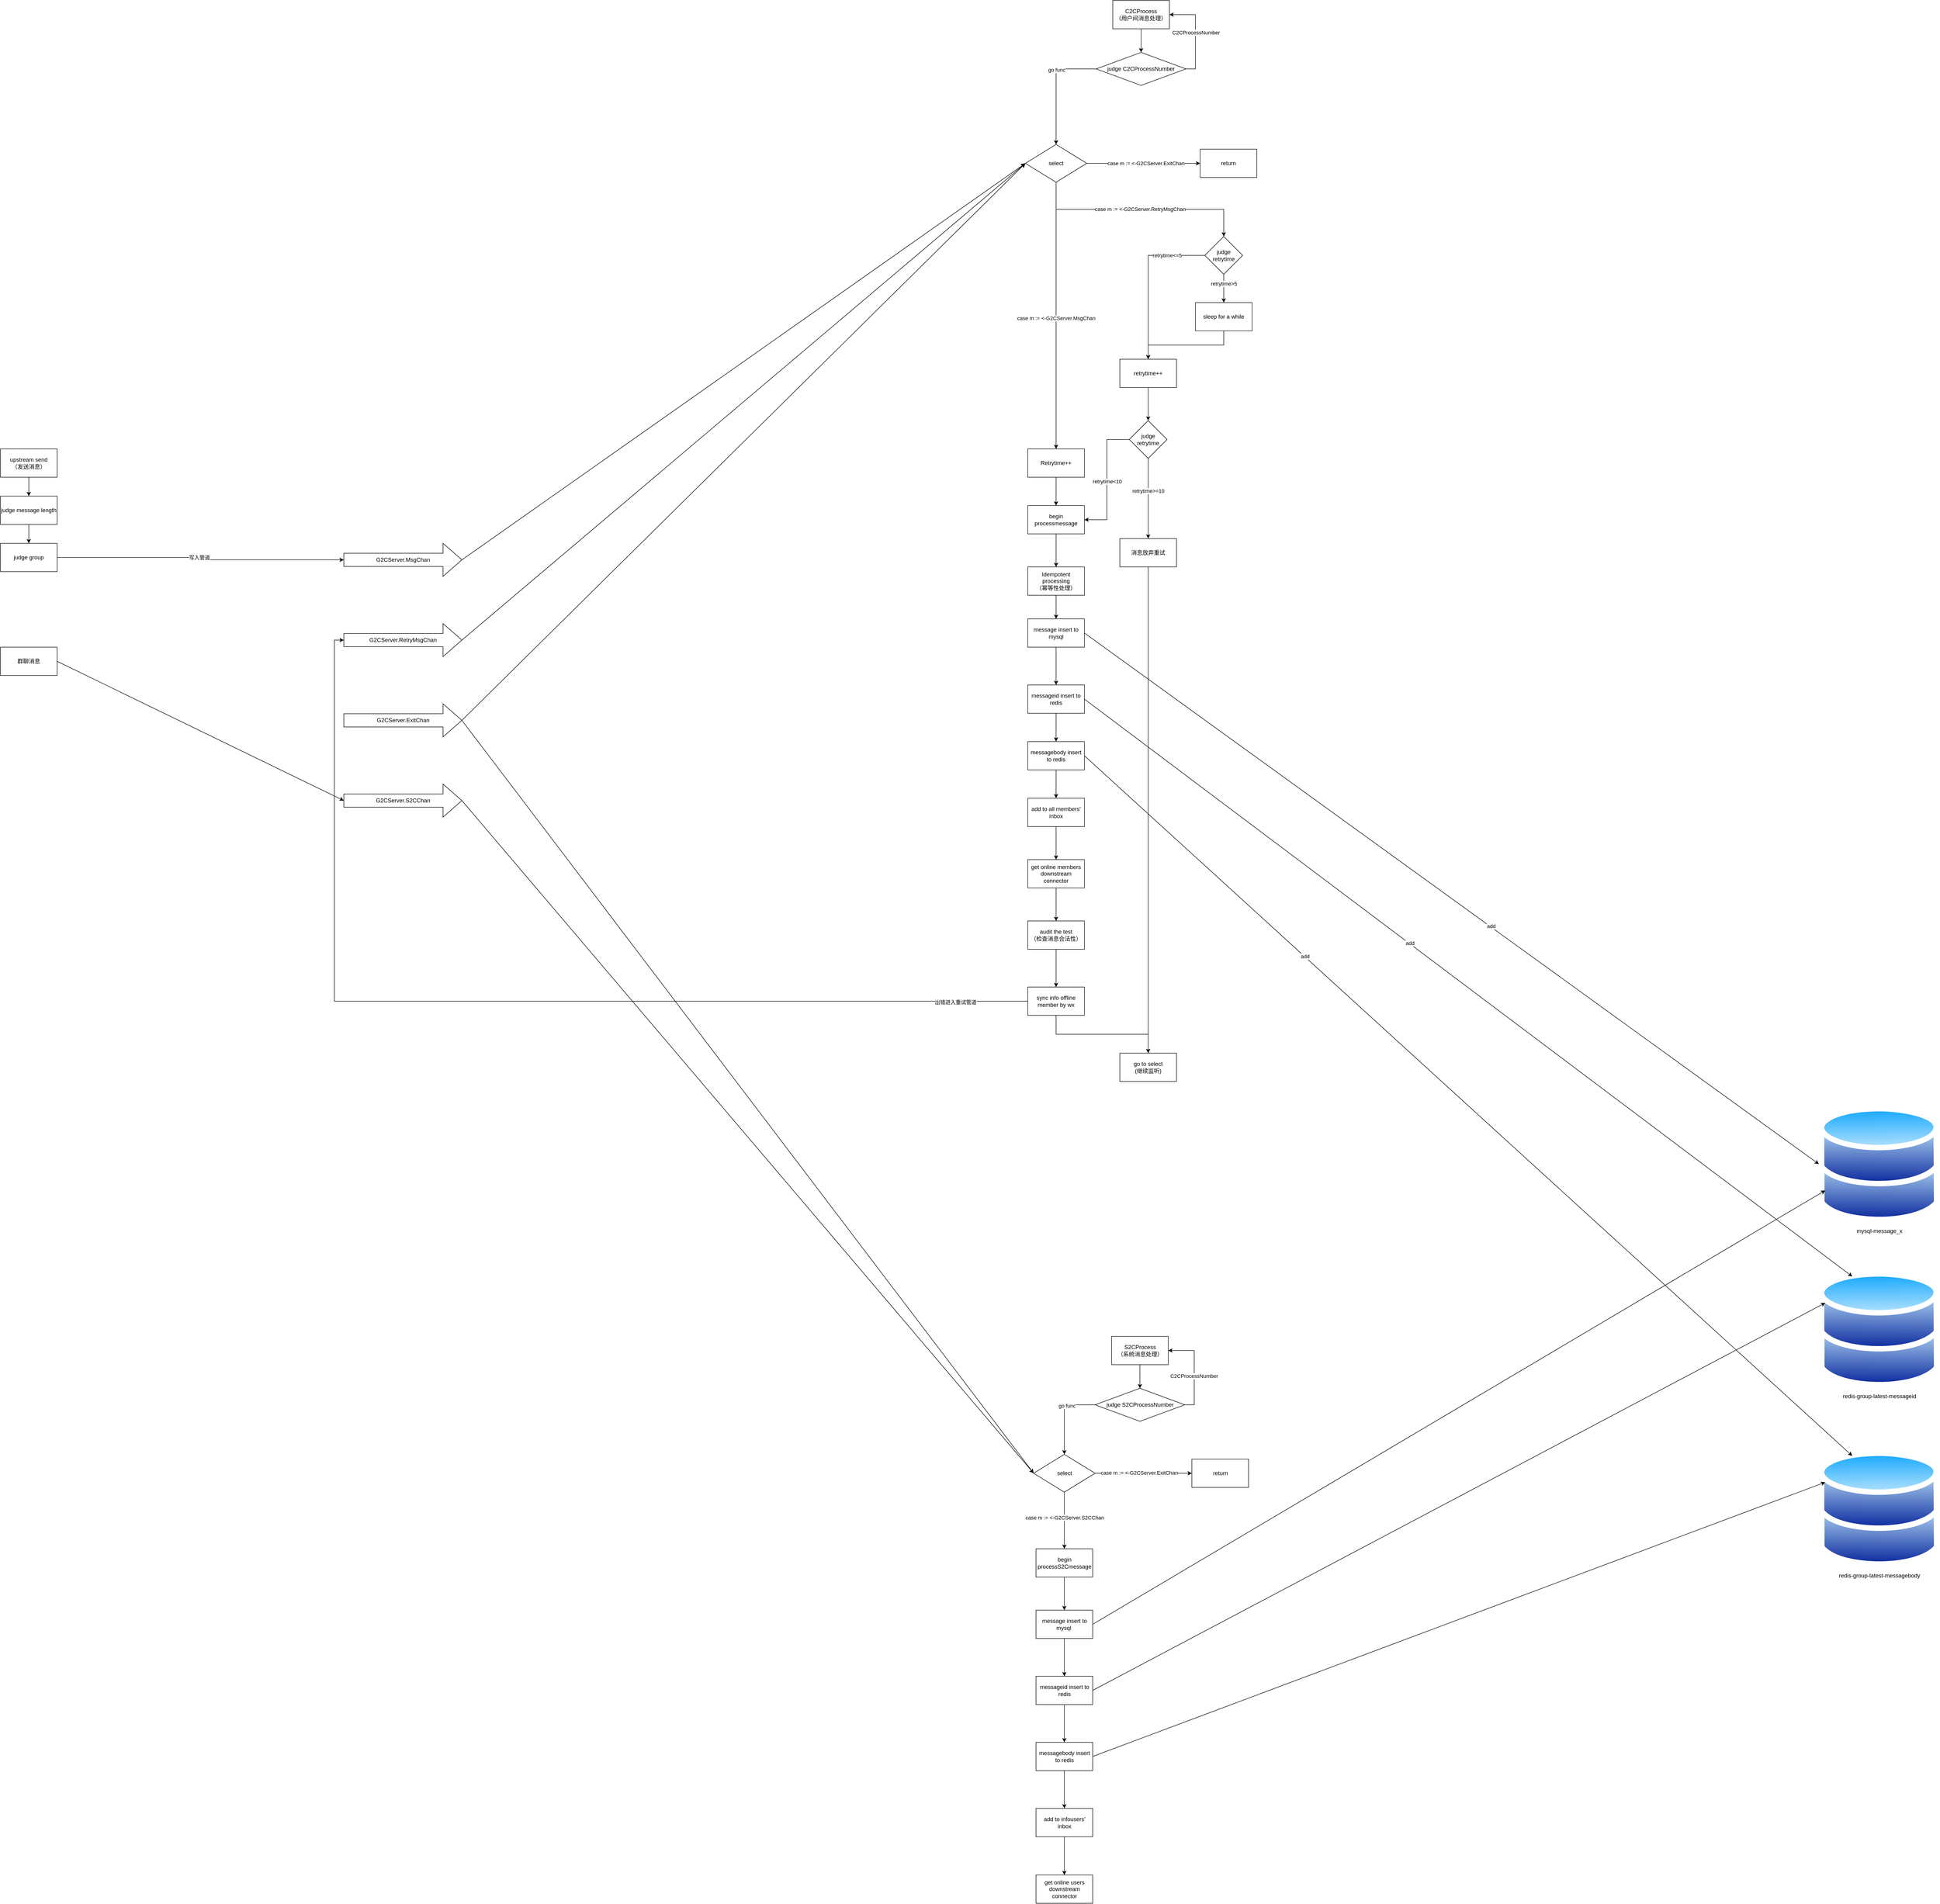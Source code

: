 <mxfile version="22.1.0" type="github">
  <diagram name="第 1 页" id="NwaaKly-gUy1kSCu0fLw">
    <mxGraphModel dx="5154" dy="3086" grid="1" gridSize="10" guides="1" tooltips="1" connect="1" arrows="1" fold="1" page="1" pageScale="1" pageWidth="827" pageHeight="1169" math="0" shadow="0">
      <root>
        <mxCell id="0" />
        <mxCell id="1" parent="0" />
        <mxCell id="Q8sorjnZ1c8knYW-6Pqp-2" value="" style="edgeStyle=orthogonalEdgeStyle;rounded=0;orthogonalLoop=1;jettySize=auto;html=1;" parent="1" source="uCQr6F4QkE1QHf579zd8-1" target="Q8sorjnZ1c8knYW-6Pqp-1" edge="1">
          <mxGeometry relative="1" as="geometry" />
        </mxCell>
        <mxCell id="uCQr6F4QkE1QHf579zd8-1" value="upstream send&lt;br&gt;（发送消息）" style="rounded=0;whiteSpace=wrap;html=1;" parent="1" vertex="1">
          <mxGeometry x="-1390" y="80" width="120" height="60" as="geometry" />
        </mxCell>
        <mxCell id="Q8sorjnZ1c8knYW-6Pqp-4" value="" style="edgeStyle=orthogonalEdgeStyle;rounded=0;orthogonalLoop=1;jettySize=auto;html=1;" parent="1" source="Q8sorjnZ1c8knYW-6Pqp-1" target="Q8sorjnZ1c8knYW-6Pqp-3" edge="1">
          <mxGeometry relative="1" as="geometry" />
        </mxCell>
        <mxCell id="Q8sorjnZ1c8knYW-6Pqp-1" value="judge message length" style="whiteSpace=wrap;html=1;rounded=0;" parent="1" vertex="1">
          <mxGeometry x="-1390" y="180" width="120" height="60" as="geometry" />
        </mxCell>
        <mxCell id="Q8sorjnZ1c8knYW-6Pqp-3" value="judge group" style="whiteSpace=wrap;html=1;rounded=0;" parent="1" vertex="1">
          <mxGeometry x="-1390" y="280" width="120" height="60" as="geometry" />
        </mxCell>
        <mxCell id="Q8sorjnZ1c8knYW-6Pqp-9" value="G2CServer.MsgChan" style="html=1;shadow=0;dashed=0;align=center;verticalAlign=middle;shape=mxgraph.arrows2.arrow;dy=0.6;dx=40;notch=0;" parent="1" vertex="1">
          <mxGeometry x="-663" y="280" width="250" height="70" as="geometry" />
        </mxCell>
        <mxCell id="Q8sorjnZ1c8knYW-6Pqp-10" style="edgeStyle=orthogonalEdgeStyle;rounded=0;orthogonalLoop=1;jettySize=auto;html=1;entryX=0;entryY=0.5;entryDx=0;entryDy=0;entryPerimeter=0;" parent="1" source="Q8sorjnZ1c8knYW-6Pqp-3" target="Q8sorjnZ1c8knYW-6Pqp-9" edge="1">
          <mxGeometry relative="1" as="geometry" />
        </mxCell>
        <mxCell id="Q8sorjnZ1c8knYW-6Pqp-11" value="写入管道" style="edgeLabel;html=1;align=center;verticalAlign=middle;resizable=0;points=[];" parent="Q8sorjnZ1c8knYW-6Pqp-10" vertex="1" connectable="0">
          <mxGeometry x="-0.018" relative="1" as="geometry">
            <mxPoint as="offset" />
          </mxGeometry>
        </mxCell>
        <mxCell id="Q8sorjnZ1c8knYW-6Pqp-12" value="G2CServer.ExitChan" style="html=1;shadow=0;dashed=0;align=center;verticalAlign=middle;shape=mxgraph.arrows2.arrow;dy=0.6;dx=40;notch=0;" parent="1" vertex="1">
          <mxGeometry x="-663" y="620" width="250" height="70" as="geometry" />
        </mxCell>
        <mxCell id="Q8sorjnZ1c8knYW-6Pqp-13" value="G2CServer.RetryMsgChan" style="html=1;shadow=0;dashed=0;align=center;verticalAlign=middle;shape=mxgraph.arrows2.arrow;dy=0.6;dx=40;notch=0;" parent="1" vertex="1">
          <mxGeometry x="-663" y="450" width="250" height="70" as="geometry" />
        </mxCell>
        <mxCell id="Q8sorjnZ1c8knYW-6Pqp-16" value="" style="edgeStyle=orthogonalEdgeStyle;rounded=0;orthogonalLoop=1;jettySize=auto;html=1;entryX=0.5;entryY=0;entryDx=0;entryDy=0;" parent="1" source="Q8sorjnZ1c8knYW-6Pqp-14" target="Q8sorjnZ1c8knYW-6Pqp-38" edge="1">
          <mxGeometry relative="1" as="geometry">
            <mxPoint x="1005" y="-695" as="targetPoint" />
          </mxGeometry>
        </mxCell>
        <mxCell id="Q8sorjnZ1c8knYW-6Pqp-14" value="C2CProcess&lt;br&gt;（用户间消息处理）" style="rounded=0;whiteSpace=wrap;html=1;" parent="1" vertex="1">
          <mxGeometry x="965" y="-870" width="120" height="60" as="geometry" />
        </mxCell>
        <mxCell id="Q8sorjnZ1c8knYW-6Pqp-21" style="edgeStyle=orthogonalEdgeStyle;rounded=0;orthogonalLoop=1;jettySize=auto;html=1;entryX=1;entryY=0.5;entryDx=0;entryDy=0;exitX=1;exitY=0.5;exitDx=0;exitDy=0;" parent="1" source="Q8sorjnZ1c8knYW-6Pqp-38" target="Q8sorjnZ1c8knYW-6Pqp-14" edge="1">
          <mxGeometry relative="1" as="geometry">
            <mxPoint x="1135" y="-665" as="sourcePoint" />
          </mxGeometry>
        </mxCell>
        <mxCell id="Q8sorjnZ1c8knYW-6Pqp-22" value="C2CProcessNumber" style="edgeLabel;html=1;align=center;verticalAlign=middle;resizable=0;points=[];" parent="Q8sorjnZ1c8knYW-6Pqp-21" vertex="1" connectable="0">
          <mxGeometry x="0.022" y="-1" relative="1" as="geometry">
            <mxPoint as="offset" />
          </mxGeometry>
        </mxCell>
        <mxCell id="Q8sorjnZ1c8knYW-6Pqp-28" value="" style="edgeStyle=orthogonalEdgeStyle;rounded=0;orthogonalLoop=1;jettySize=auto;html=1;exitX=0;exitY=0.5;exitDx=0;exitDy=0;" parent="1" source="Q8sorjnZ1c8knYW-6Pqp-38" target="Q8sorjnZ1c8knYW-6Pqp-27" edge="1">
          <mxGeometry relative="1" as="geometry">
            <mxPoint x="910" y="-665" as="sourcePoint" />
          </mxGeometry>
        </mxCell>
        <mxCell id="Q8sorjnZ1c8knYW-6Pqp-39" value="go func" style="edgeLabel;html=1;align=center;verticalAlign=middle;resizable=0;points=[];" parent="Q8sorjnZ1c8knYW-6Pqp-28" vertex="1" connectable="0">
          <mxGeometry x="-0.311" y="2" relative="1" as="geometry">
            <mxPoint as="offset" />
          </mxGeometry>
        </mxCell>
        <mxCell id="Q8sorjnZ1c8knYW-6Pqp-37" value="" style="edgeStyle=orthogonalEdgeStyle;rounded=0;orthogonalLoop=1;jettySize=auto;html=1;entryX=0.5;entryY=0;entryDx=0;entryDy=0;" parent="1" source="Q8sorjnZ1c8knYW-6Pqp-27" target="7e2wv72_QCcMcx34yIYg-12" edge="1">
          <mxGeometry relative="1" as="geometry" />
        </mxCell>
        <mxCell id="Q8sorjnZ1c8knYW-6Pqp-41" value="case m := &amp;lt;-G2CServer.MsgChan" style="edgeLabel;html=1;align=center;verticalAlign=middle;resizable=0;points=[];" parent="Q8sorjnZ1c8knYW-6Pqp-37" vertex="1" connectable="0">
          <mxGeometry x="-0.066" relative="1" as="geometry">
            <mxPoint y="24" as="offset" />
          </mxGeometry>
        </mxCell>
        <mxCell id="7e2wv72_QCcMcx34yIYg-9" style="edgeStyle=orthogonalEdgeStyle;rounded=0;orthogonalLoop=1;jettySize=auto;html=1;exitX=0.5;exitY=1;exitDx=0;exitDy=0;" edge="1" parent="1" source="Q8sorjnZ1c8knYW-6Pqp-27" target="7e2wv72_QCcMcx34yIYg-15">
          <mxGeometry relative="1" as="geometry" />
        </mxCell>
        <mxCell id="7e2wv72_QCcMcx34yIYg-11" value="case m := &amp;lt;-G2CServer.RetryMsgChan" style="edgeLabel;html=1;align=center;verticalAlign=middle;resizable=0;points=[];" vertex="1" connectable="0" parent="7e2wv72_QCcMcx34yIYg-9">
          <mxGeometry x="0.001" y="1" relative="1" as="geometry">
            <mxPoint as="offset" />
          </mxGeometry>
        </mxCell>
        <mxCell id="7e2wv72_QCcMcx34yIYg-37" style="edgeStyle=orthogonalEdgeStyle;rounded=0;orthogonalLoop=1;jettySize=auto;html=1;exitX=1;exitY=0.5;exitDx=0;exitDy=0;entryX=0;entryY=0.5;entryDx=0;entryDy=0;" edge="1" parent="1" source="Q8sorjnZ1c8knYW-6Pqp-27" target="7e2wv72_QCcMcx34yIYg-40">
          <mxGeometry relative="1" as="geometry">
            <mxPoint x="1450" y="-430" as="targetPoint" />
          </mxGeometry>
        </mxCell>
        <mxCell id="7e2wv72_QCcMcx34yIYg-39" value="case m := &amp;lt;-G2CServer.ExitChan" style="edgeLabel;html=1;align=center;verticalAlign=middle;resizable=0;points=[];" vertex="1" connectable="0" parent="7e2wv72_QCcMcx34yIYg-37">
          <mxGeometry x="0.051" relative="1" as="geometry">
            <mxPoint x="-1" as="offset" />
          </mxGeometry>
        </mxCell>
        <mxCell id="Q8sorjnZ1c8knYW-6Pqp-27" value="select" style="rhombus;whiteSpace=wrap;html=1;rounded=0;" parent="1" vertex="1">
          <mxGeometry x="780" y="-565" width="130" height="80" as="geometry" />
        </mxCell>
        <mxCell id="Q8sorjnZ1c8knYW-6Pqp-43" value="" style="edgeStyle=orthogonalEdgeStyle;rounded=0;orthogonalLoop=1;jettySize=auto;html=1;" parent="1" source="Q8sorjnZ1c8knYW-6Pqp-36" target="Q8sorjnZ1c8knYW-6Pqp-42" edge="1">
          <mxGeometry relative="1" as="geometry" />
        </mxCell>
        <mxCell id="Q8sorjnZ1c8knYW-6Pqp-36" value="Idempotent processing&lt;br&gt;（幂等性处理）" style="whiteSpace=wrap;html=1;rounded=0;" parent="1" vertex="1">
          <mxGeometry x="785" y="330" width="120" height="60" as="geometry" />
        </mxCell>
        <mxCell id="Q8sorjnZ1c8knYW-6Pqp-38" value="judge C2CProcessNumber" style="rhombus;whiteSpace=wrap;html=1;" parent="1" vertex="1">
          <mxGeometry x="930" y="-760" width="190" height="70" as="geometry" />
        </mxCell>
        <mxCell id="Q8sorjnZ1c8knYW-6Pqp-45" value="" style="edgeStyle=orthogonalEdgeStyle;rounded=0;orthogonalLoop=1;jettySize=auto;html=1;" parent="1" source="Q8sorjnZ1c8knYW-6Pqp-42" target="Q8sorjnZ1c8knYW-6Pqp-44" edge="1">
          <mxGeometry relative="1" as="geometry" />
        </mxCell>
        <mxCell id="Q8sorjnZ1c8knYW-6Pqp-42" value="message insert to mysql" style="whiteSpace=wrap;html=1;rounded=0;" parent="1" vertex="1">
          <mxGeometry x="785" y="440" width="120" height="60" as="geometry" />
        </mxCell>
        <mxCell id="Q8sorjnZ1c8knYW-6Pqp-51" value="" style="edgeStyle=orthogonalEdgeStyle;rounded=0;orthogonalLoop=1;jettySize=auto;html=1;" parent="1" source="Q8sorjnZ1c8knYW-6Pqp-44" target="Q8sorjnZ1c8knYW-6Pqp-50" edge="1">
          <mxGeometry relative="1" as="geometry" />
        </mxCell>
        <mxCell id="Q8sorjnZ1c8knYW-6Pqp-44" value="messageid insert to redis" style="whiteSpace=wrap;html=1;rounded=0;" parent="1" vertex="1">
          <mxGeometry x="785" y="580" width="120" height="60" as="geometry" />
        </mxCell>
        <mxCell id="Q8sorjnZ1c8knYW-6Pqp-46" value="mysql-message_x" style="image;aspect=fixed;perimeter=ellipsePerimeter;html=1;align=center;shadow=0;dashed=0;spacingTop=3;image=img/lib/active_directory/databases.svg;" parent="1" vertex="1">
          <mxGeometry x="2460" y="1470" width="255.1" height="250" as="geometry" />
        </mxCell>
        <mxCell id="Q8sorjnZ1c8knYW-6Pqp-47" value="" style="endArrow=classic;html=1;rounded=0;entryX=0;entryY=0.5;entryDx=0;entryDy=0;exitX=1;exitY=0.5;exitDx=0;exitDy=0;" parent="1" source="Q8sorjnZ1c8knYW-6Pqp-42" target="Q8sorjnZ1c8knYW-6Pqp-46" edge="1">
          <mxGeometry width="50" height="50" relative="1" as="geometry">
            <mxPoint x="700" y="720" as="sourcePoint" />
            <mxPoint x="750" y="670" as="targetPoint" />
          </mxGeometry>
        </mxCell>
        <mxCell id="Q8sorjnZ1c8knYW-6Pqp-52" value="add" style="edgeLabel;html=1;align=center;verticalAlign=middle;resizable=0;points=[];" parent="Q8sorjnZ1c8knYW-6Pqp-47" vertex="1" connectable="0">
          <mxGeometry x="0.106" y="2" relative="1" as="geometry">
            <mxPoint as="offset" />
          </mxGeometry>
        </mxCell>
        <mxCell id="Q8sorjnZ1c8knYW-6Pqp-48" value="redis-group-latest-messageid" style="image;aspect=fixed;perimeter=ellipsePerimeter;html=1;align=center;shadow=0;dashed=0;spacingTop=3;image=img/lib/active_directory/databases.svg;" parent="1" vertex="1">
          <mxGeometry x="2460" y="1820" width="255.1" height="250" as="geometry" />
        </mxCell>
        <mxCell id="Q8sorjnZ1c8knYW-6Pqp-49" value="" style="endArrow=classic;html=1;rounded=0;entryX=0.25;entryY=0;entryDx=0;entryDy=0;exitX=1;exitY=0.5;exitDx=0;exitDy=0;" parent="1" source="Q8sorjnZ1c8knYW-6Pqp-44" target="Q8sorjnZ1c8knYW-6Pqp-48" edge="1">
          <mxGeometry width="50" height="50" relative="1" as="geometry">
            <mxPoint x="1160" y="1040" as="sourcePoint" />
            <mxPoint x="1210" y="990" as="targetPoint" />
          </mxGeometry>
        </mxCell>
        <mxCell id="Q8sorjnZ1c8knYW-6Pqp-53" value="add" style="edgeLabel;html=1;align=center;verticalAlign=middle;resizable=0;points=[];" parent="Q8sorjnZ1c8knYW-6Pqp-49" vertex="1" connectable="0">
          <mxGeometry x="-0.153" y="1" relative="1" as="geometry">
            <mxPoint as="offset" />
          </mxGeometry>
        </mxCell>
        <mxCell id="Q8sorjnZ1c8knYW-6Pqp-58" value="" style="edgeStyle=orthogonalEdgeStyle;rounded=0;orthogonalLoop=1;jettySize=auto;html=1;" parent="1" source="Q8sorjnZ1c8knYW-6Pqp-50" target="Q8sorjnZ1c8knYW-6Pqp-57" edge="1">
          <mxGeometry relative="1" as="geometry" />
        </mxCell>
        <mxCell id="Q8sorjnZ1c8knYW-6Pqp-50" value="messagebody insert to redis" style="whiteSpace=wrap;html=1;rounded=0;" parent="1" vertex="1">
          <mxGeometry x="785" y="700" width="120" height="60" as="geometry" />
        </mxCell>
        <mxCell id="Q8sorjnZ1c8knYW-6Pqp-54" value="redis-group-latest-messagebody" style="image;aspect=fixed;perimeter=ellipsePerimeter;html=1;align=center;shadow=0;dashed=0;spacingTop=3;image=img/lib/active_directory/databases.svg;" parent="1" vertex="1">
          <mxGeometry x="2460" y="2200" width="255.1" height="250" as="geometry" />
        </mxCell>
        <mxCell id="Q8sorjnZ1c8knYW-6Pqp-55" value="" style="endArrow=classic;html=1;rounded=0;entryX=0.25;entryY=0;entryDx=0;entryDy=0;exitX=1;exitY=0.5;exitDx=0;exitDy=0;" parent="1" source="Q8sorjnZ1c8knYW-6Pqp-50" target="Q8sorjnZ1c8knYW-6Pqp-54" edge="1">
          <mxGeometry width="50" height="50" relative="1" as="geometry">
            <mxPoint x="980" y="1150" as="sourcePoint" />
            <mxPoint x="1030" y="1100" as="targetPoint" />
          </mxGeometry>
        </mxCell>
        <mxCell id="Q8sorjnZ1c8knYW-6Pqp-56" value="add" style="edgeLabel;html=1;align=center;verticalAlign=middle;resizable=0;points=[];" parent="Q8sorjnZ1c8knYW-6Pqp-55" vertex="1" connectable="0">
          <mxGeometry x="-0.426" y="1" relative="1" as="geometry">
            <mxPoint as="offset" />
          </mxGeometry>
        </mxCell>
        <mxCell id="Q8sorjnZ1c8knYW-6Pqp-60" value="" style="edgeStyle=orthogonalEdgeStyle;rounded=0;orthogonalLoop=1;jettySize=auto;html=1;" parent="1" source="Q8sorjnZ1c8knYW-6Pqp-57" target="Q8sorjnZ1c8knYW-6Pqp-59" edge="1">
          <mxGeometry relative="1" as="geometry" />
        </mxCell>
        <mxCell id="Q8sorjnZ1c8knYW-6Pqp-57" value="add to all members&#39; inbox" style="whiteSpace=wrap;html=1;rounded=0;" parent="1" vertex="1">
          <mxGeometry x="785" y="820" width="120" height="60" as="geometry" />
        </mxCell>
        <mxCell id="Q8sorjnZ1c8knYW-6Pqp-62" value="" style="edgeStyle=orthogonalEdgeStyle;rounded=0;orthogonalLoop=1;jettySize=auto;html=1;" parent="1" source="Q8sorjnZ1c8knYW-6Pqp-59" target="Q8sorjnZ1c8knYW-6Pqp-61" edge="1">
          <mxGeometry relative="1" as="geometry" />
        </mxCell>
        <mxCell id="Q8sorjnZ1c8knYW-6Pqp-59" value="get online members&lt;br&gt;downstream connector" style="whiteSpace=wrap;html=1;rounded=0;" parent="1" vertex="1">
          <mxGeometry x="785" y="950" width="120" height="60" as="geometry" />
        </mxCell>
        <mxCell id="Q8sorjnZ1c8knYW-6Pqp-64" value="" style="edgeStyle=orthogonalEdgeStyle;rounded=0;orthogonalLoop=1;jettySize=auto;html=1;" parent="1" source="Q8sorjnZ1c8knYW-6Pqp-61" target="Q8sorjnZ1c8knYW-6Pqp-63" edge="1">
          <mxGeometry relative="1" as="geometry" />
        </mxCell>
        <mxCell id="Q8sorjnZ1c8knYW-6Pqp-61" value="audit the test&lt;br&gt;（检查消息合法性）" style="whiteSpace=wrap;html=1;rounded=0;" parent="1" vertex="1">
          <mxGeometry x="785" y="1080" width="120" height="60" as="geometry" />
        </mxCell>
        <mxCell id="7e2wv72_QCcMcx34yIYg-13" style="edgeStyle=orthogonalEdgeStyle;rounded=0;orthogonalLoop=1;jettySize=auto;html=1;exitX=0;exitY=0.5;exitDx=0;exitDy=0;entryX=0;entryY=0.5;entryDx=0;entryDy=0;entryPerimeter=0;" edge="1" parent="1" source="Q8sorjnZ1c8knYW-6Pqp-63" target="Q8sorjnZ1c8knYW-6Pqp-13">
          <mxGeometry relative="1" as="geometry" />
        </mxCell>
        <mxCell id="7e2wv72_QCcMcx34yIYg-50" value="出错进入重试管道" style="edgeLabel;html=1;align=center;verticalAlign=middle;resizable=0;points=[];" vertex="1" connectable="0" parent="7e2wv72_QCcMcx34yIYg-13">
          <mxGeometry x="-0.864" y="2" relative="1" as="geometry">
            <mxPoint as="offset" />
          </mxGeometry>
        </mxCell>
        <mxCell id="7e2wv72_QCcMcx34yIYg-44" style="edgeStyle=orthogonalEdgeStyle;rounded=0;orthogonalLoop=1;jettySize=auto;html=1;exitX=0.5;exitY=1;exitDx=0;exitDy=0;entryX=0.5;entryY=0;entryDx=0;entryDy=0;" edge="1" parent="1" source="Q8sorjnZ1c8knYW-6Pqp-63" target="7e2wv72_QCcMcx34yIYg-43">
          <mxGeometry relative="1" as="geometry" />
        </mxCell>
        <mxCell id="Q8sorjnZ1c8knYW-6Pqp-63" value="sync info offline member by wx" style="whiteSpace=wrap;html=1;rounded=0;" parent="1" vertex="1">
          <mxGeometry x="785" y="1220" width="120" height="60" as="geometry" />
        </mxCell>
        <mxCell id="7e2wv72_QCcMcx34yIYg-4" style="edgeStyle=orthogonalEdgeStyle;rounded=0;orthogonalLoop=1;jettySize=auto;html=1;exitX=0.5;exitY=1;exitDx=0;exitDy=0;entryX=0.5;entryY=0;entryDx=0;entryDy=0;" edge="1" parent="1" source="7e2wv72_QCcMcx34yIYg-15" target="7e2wv72_QCcMcx34yIYg-17">
          <mxGeometry relative="1" as="geometry">
            <mxPoint x="1110" y="-180" as="targetPoint" />
          </mxGeometry>
        </mxCell>
        <mxCell id="7e2wv72_QCcMcx34yIYg-16" value="retrytime&amp;gt;5" style="edgeLabel;html=1;align=center;verticalAlign=middle;resizable=0;points=[];" vertex="1" connectable="0" parent="7e2wv72_QCcMcx34yIYg-4">
          <mxGeometry x="-0.358" relative="1" as="geometry">
            <mxPoint as="offset" />
          </mxGeometry>
        </mxCell>
        <mxCell id="7e2wv72_QCcMcx34yIYg-28" style="edgeStyle=orthogonalEdgeStyle;rounded=0;orthogonalLoop=1;jettySize=auto;html=1;exitX=0.5;exitY=1;exitDx=0;exitDy=0;entryX=0.5;entryY=0;entryDx=0;entryDy=0;" edge="1" parent="1" source="7e2wv72_QCcMcx34yIYg-12" target="7e2wv72_QCcMcx34yIYg-23">
          <mxGeometry relative="1" as="geometry" />
        </mxCell>
        <mxCell id="7e2wv72_QCcMcx34yIYg-12" value="Retrytime++" style="rounded=0;whiteSpace=wrap;html=1;" vertex="1" parent="1">
          <mxGeometry x="785" y="80" width="120" height="60" as="geometry" />
        </mxCell>
        <mxCell id="7e2wv72_QCcMcx34yIYg-25" style="edgeStyle=orthogonalEdgeStyle;rounded=0;orthogonalLoop=1;jettySize=auto;html=1;exitX=0;exitY=0.5;exitDx=0;exitDy=0;entryX=0.5;entryY=0;entryDx=0;entryDy=0;" edge="1" parent="1" source="7e2wv72_QCcMcx34yIYg-15" target="7e2wv72_QCcMcx34yIYg-29">
          <mxGeometry relative="1" as="geometry" />
        </mxCell>
        <mxCell id="7e2wv72_QCcMcx34yIYg-26" value="retrytime&amp;lt;=5" style="edgeLabel;html=1;align=center;verticalAlign=middle;resizable=0;points=[];" vertex="1" connectable="0" parent="7e2wv72_QCcMcx34yIYg-25">
          <mxGeometry x="-0.526" relative="1" as="geometry">
            <mxPoint as="offset" />
          </mxGeometry>
        </mxCell>
        <mxCell id="7e2wv72_QCcMcx34yIYg-15" value="judge retrytime" style="rhombus;whiteSpace=wrap;html=1;" vertex="1" parent="1">
          <mxGeometry x="1160" y="-370" width="80" height="80" as="geometry" />
        </mxCell>
        <mxCell id="7e2wv72_QCcMcx34yIYg-18" style="edgeStyle=orthogonalEdgeStyle;rounded=0;orthogonalLoop=1;jettySize=auto;html=1;exitX=0.5;exitY=1;exitDx=0;exitDy=0;entryX=0.5;entryY=0;entryDx=0;entryDy=0;" edge="1" parent="1" source="7e2wv72_QCcMcx34yIYg-17" target="7e2wv72_QCcMcx34yIYg-29">
          <mxGeometry relative="1" as="geometry" />
        </mxCell>
        <mxCell id="7e2wv72_QCcMcx34yIYg-17" value="sleep for a while" style="rounded=0;whiteSpace=wrap;html=1;" vertex="1" parent="1">
          <mxGeometry x="1140" y="-230" width="120" height="60" as="geometry" />
        </mxCell>
        <mxCell id="7e2wv72_QCcMcx34yIYg-24" style="edgeStyle=orthogonalEdgeStyle;rounded=0;orthogonalLoop=1;jettySize=auto;html=1;exitX=0.5;exitY=1;exitDx=0;exitDy=0;entryX=0.5;entryY=0;entryDx=0;entryDy=0;" edge="1" parent="1" source="7e2wv72_QCcMcx34yIYg-23" target="Q8sorjnZ1c8knYW-6Pqp-36">
          <mxGeometry relative="1" as="geometry">
            <mxPoint x="846" y="330" as="targetPoint" />
          </mxGeometry>
        </mxCell>
        <mxCell id="7e2wv72_QCcMcx34yIYg-23" value="begin processmessage" style="rounded=0;whiteSpace=wrap;html=1;" vertex="1" parent="1">
          <mxGeometry x="785" y="200" width="120" height="60" as="geometry" />
        </mxCell>
        <mxCell id="7e2wv72_QCcMcx34yIYg-31" value="" style="edgeStyle=orthogonalEdgeStyle;rounded=0;orthogonalLoop=1;jettySize=auto;html=1;" edge="1" parent="1" source="7e2wv72_QCcMcx34yIYg-29" target="7e2wv72_QCcMcx34yIYg-30">
          <mxGeometry relative="1" as="geometry" />
        </mxCell>
        <mxCell id="7e2wv72_QCcMcx34yIYg-29" value="retrytime++" style="rounded=0;whiteSpace=wrap;html=1;" vertex="1" parent="1">
          <mxGeometry x="980" y="-110" width="120" height="60" as="geometry" />
        </mxCell>
        <mxCell id="7e2wv72_QCcMcx34yIYg-33" value="" style="edgeStyle=orthogonalEdgeStyle;rounded=0;orthogonalLoop=1;jettySize=auto;html=1;" edge="1" parent="1" source="7e2wv72_QCcMcx34yIYg-30" target="7e2wv72_QCcMcx34yIYg-32">
          <mxGeometry relative="1" as="geometry" />
        </mxCell>
        <mxCell id="7e2wv72_QCcMcx34yIYg-34" value="retrytime&amp;gt;=10" style="edgeLabel;html=1;align=center;verticalAlign=middle;resizable=0;points=[];" vertex="1" connectable="0" parent="7e2wv72_QCcMcx34yIYg-33">
          <mxGeometry x="-0.187" relative="1" as="geometry">
            <mxPoint as="offset" />
          </mxGeometry>
        </mxCell>
        <mxCell id="7e2wv72_QCcMcx34yIYg-35" style="edgeStyle=orthogonalEdgeStyle;rounded=0;orthogonalLoop=1;jettySize=auto;html=1;exitX=0;exitY=0.5;exitDx=0;exitDy=0;entryX=1;entryY=0.5;entryDx=0;entryDy=0;" edge="1" parent="1" source="7e2wv72_QCcMcx34yIYg-30" target="7e2wv72_QCcMcx34yIYg-23">
          <mxGeometry relative="1" as="geometry" />
        </mxCell>
        <mxCell id="7e2wv72_QCcMcx34yIYg-36" value="retrytime&amp;lt;10" style="edgeLabel;html=1;align=center;verticalAlign=middle;resizable=0;points=[];" vertex="1" connectable="0" parent="7e2wv72_QCcMcx34yIYg-35">
          <mxGeometry x="0.031" relative="1" as="geometry">
            <mxPoint as="offset" />
          </mxGeometry>
        </mxCell>
        <mxCell id="7e2wv72_QCcMcx34yIYg-30" value="judge retrytime" style="rhombus;whiteSpace=wrap;html=1;rounded=0;" vertex="1" parent="1">
          <mxGeometry x="1000" y="20" width="80" height="80" as="geometry" />
        </mxCell>
        <mxCell id="7e2wv72_QCcMcx34yIYg-45" style="edgeStyle=orthogonalEdgeStyle;rounded=0;orthogonalLoop=1;jettySize=auto;html=1;exitX=0.5;exitY=1;exitDx=0;exitDy=0;entryX=0.5;entryY=0;entryDx=0;entryDy=0;" edge="1" parent="1" source="7e2wv72_QCcMcx34yIYg-32" target="7e2wv72_QCcMcx34yIYg-43">
          <mxGeometry relative="1" as="geometry" />
        </mxCell>
        <mxCell id="7e2wv72_QCcMcx34yIYg-32" value="消息放弃重试" style="whiteSpace=wrap;html=1;rounded=0;" vertex="1" parent="1">
          <mxGeometry x="980" y="270" width="120" height="60" as="geometry" />
        </mxCell>
        <mxCell id="7e2wv72_QCcMcx34yIYg-40" value="return" style="rounded=0;whiteSpace=wrap;html=1;" vertex="1" parent="1">
          <mxGeometry x="1150" y="-555" width="120" height="60" as="geometry" />
        </mxCell>
        <mxCell id="7e2wv72_QCcMcx34yIYg-43" value="go to select&lt;br&gt;(继续监听)" style="rounded=0;whiteSpace=wrap;html=1;" vertex="1" parent="1">
          <mxGeometry x="980" y="1360" width="120" height="60" as="geometry" />
        </mxCell>
        <mxCell id="7e2wv72_QCcMcx34yIYg-46" value="" style="endArrow=classic;html=1;rounded=0;entryX=0;entryY=0.5;entryDx=0;entryDy=0;exitX=1;exitY=0.5;exitDx=0;exitDy=0;exitPerimeter=0;" edge="1" parent="1" source="Q8sorjnZ1c8knYW-6Pqp-9" target="Q8sorjnZ1c8knYW-6Pqp-27">
          <mxGeometry width="50" height="50" relative="1" as="geometry">
            <mxPoint x="210" y="670" as="sourcePoint" />
            <mxPoint x="260" y="620" as="targetPoint" />
          </mxGeometry>
        </mxCell>
        <mxCell id="7e2wv72_QCcMcx34yIYg-47" value="" style="endArrow=classic;html=1;rounded=0;entryX=0;entryY=0.5;entryDx=0;entryDy=0;exitX=1;exitY=0.5;exitDx=0;exitDy=0;exitPerimeter=0;" edge="1" parent="1" source="Q8sorjnZ1c8knYW-6Pqp-12" target="Q8sorjnZ1c8knYW-6Pqp-27">
          <mxGeometry width="50" height="50" relative="1" as="geometry">
            <mxPoint x="210" y="670" as="sourcePoint" />
            <mxPoint x="260" y="620" as="targetPoint" />
          </mxGeometry>
        </mxCell>
        <mxCell id="7e2wv72_QCcMcx34yIYg-48" value="" style="endArrow=classic;html=1;rounded=0;entryX=0;entryY=0.5;entryDx=0;entryDy=0;exitX=1;exitY=0.5;exitDx=0;exitDy=0;exitPerimeter=0;" edge="1" parent="1" source="Q8sorjnZ1c8knYW-6Pqp-13" target="Q8sorjnZ1c8knYW-6Pqp-27">
          <mxGeometry width="50" height="50" relative="1" as="geometry">
            <mxPoint x="210" y="670" as="sourcePoint" />
            <mxPoint x="260" y="620" as="targetPoint" />
          </mxGeometry>
        </mxCell>
        <mxCell id="7e2wv72_QCcMcx34yIYg-49" value="G2CServer.S2CChan" style="html=1;shadow=0;dashed=0;align=center;verticalAlign=middle;shape=mxgraph.arrows2.arrow;dy=0.6;dx=40;notch=0;" vertex="1" parent="1">
          <mxGeometry x="-663" y="790" width="250" height="70" as="geometry" />
        </mxCell>
        <mxCell id="7e2wv72_QCcMcx34yIYg-54" style="edgeStyle=orthogonalEdgeStyle;rounded=0;orthogonalLoop=1;jettySize=auto;html=1;exitX=0.5;exitY=1;exitDx=0;exitDy=0;entryX=0.5;entryY=0;entryDx=0;entryDy=0;" edge="1" parent="1" source="7e2wv72_QCcMcx34yIYg-52" target="7e2wv72_QCcMcx34yIYg-53">
          <mxGeometry relative="1" as="geometry" />
        </mxCell>
        <mxCell id="7e2wv72_QCcMcx34yIYg-52" value="S2CProcess&lt;br&gt;（系统消息处理）" style="rounded=0;whiteSpace=wrap;html=1;" vertex="1" parent="1">
          <mxGeometry x="962.5" y="1960" width="120" height="60" as="geometry" />
        </mxCell>
        <mxCell id="7e2wv72_QCcMcx34yIYg-55" style="edgeStyle=orthogonalEdgeStyle;rounded=0;orthogonalLoop=1;jettySize=auto;html=1;exitX=1;exitY=0.5;exitDx=0;exitDy=0;entryX=1;entryY=0.5;entryDx=0;entryDy=0;" edge="1" parent="1" source="7e2wv72_QCcMcx34yIYg-53" target="7e2wv72_QCcMcx34yIYg-52">
          <mxGeometry relative="1" as="geometry" />
        </mxCell>
        <mxCell id="7e2wv72_QCcMcx34yIYg-56" value="C2CProcessNumber" style="edgeLabel;html=1;align=center;verticalAlign=middle;resizable=0;points=[];" vertex="1" connectable="0" parent="7e2wv72_QCcMcx34yIYg-55">
          <mxGeometry x="-0.143" y="1" relative="1" as="geometry">
            <mxPoint as="offset" />
          </mxGeometry>
        </mxCell>
        <mxCell id="7e2wv72_QCcMcx34yIYg-58" style="edgeStyle=orthogonalEdgeStyle;rounded=0;orthogonalLoop=1;jettySize=auto;html=1;exitX=0;exitY=0.5;exitDx=0;exitDy=0;entryX=0.5;entryY=0;entryDx=0;entryDy=0;" edge="1" parent="1" source="7e2wv72_QCcMcx34yIYg-53" target="7e2wv72_QCcMcx34yIYg-57">
          <mxGeometry relative="1" as="geometry" />
        </mxCell>
        <mxCell id="7e2wv72_QCcMcx34yIYg-59" value="go func" style="edgeLabel;html=1;align=center;verticalAlign=middle;resizable=0;points=[];" vertex="1" connectable="0" parent="7e2wv72_QCcMcx34yIYg-58">
          <mxGeometry x="-0.302" y="2" relative="1" as="geometry">
            <mxPoint as="offset" />
          </mxGeometry>
        </mxCell>
        <mxCell id="7e2wv72_QCcMcx34yIYg-53" value="judge S2CProcessNumber" style="rhombus;whiteSpace=wrap;html=1;" vertex="1" parent="1">
          <mxGeometry x="927.5" y="2070" width="190" height="70" as="geometry" />
        </mxCell>
        <mxCell id="7e2wv72_QCcMcx34yIYg-61" value="" style="edgeStyle=orthogonalEdgeStyle;rounded=0;orthogonalLoop=1;jettySize=auto;html=1;" edge="1" parent="1" source="7e2wv72_QCcMcx34yIYg-57" target="7e2wv72_QCcMcx34yIYg-60">
          <mxGeometry relative="1" as="geometry" />
        </mxCell>
        <mxCell id="7e2wv72_QCcMcx34yIYg-62" value="case m := &amp;lt;-G2CServer.ExitChan" style="edgeLabel;html=1;align=center;verticalAlign=middle;resizable=0;points=[];" vertex="1" connectable="0" parent="7e2wv72_QCcMcx34yIYg-61">
          <mxGeometry x="-0.093" y="1" relative="1" as="geometry">
            <mxPoint as="offset" />
          </mxGeometry>
        </mxCell>
        <mxCell id="7e2wv72_QCcMcx34yIYg-64" value="" style="edgeStyle=orthogonalEdgeStyle;rounded=0;orthogonalLoop=1;jettySize=auto;html=1;" edge="1" parent="1" source="7e2wv72_QCcMcx34yIYg-57" target="7e2wv72_QCcMcx34yIYg-63">
          <mxGeometry relative="1" as="geometry" />
        </mxCell>
        <mxCell id="7e2wv72_QCcMcx34yIYg-65" value="case m := &amp;lt;-G2CServer.S2CChan" style="edgeLabel;html=1;align=center;verticalAlign=middle;resizable=0;points=[];" vertex="1" connectable="0" parent="7e2wv72_QCcMcx34yIYg-64">
          <mxGeometry x="-0.1" relative="1" as="geometry">
            <mxPoint as="offset" />
          </mxGeometry>
        </mxCell>
        <mxCell id="7e2wv72_QCcMcx34yIYg-57" value="select" style="rhombus;whiteSpace=wrap;html=1;rounded=0;" vertex="1" parent="1">
          <mxGeometry x="797.5" y="2210" width="130" height="80" as="geometry" />
        </mxCell>
        <mxCell id="7e2wv72_QCcMcx34yIYg-60" value="return" style="whiteSpace=wrap;html=1;rounded=0;" vertex="1" parent="1">
          <mxGeometry x="1132.5" y="2220" width="120" height="60" as="geometry" />
        </mxCell>
        <mxCell id="7e2wv72_QCcMcx34yIYg-67" value="" style="edgeStyle=orthogonalEdgeStyle;rounded=0;orthogonalLoop=1;jettySize=auto;html=1;" edge="1" parent="1" source="7e2wv72_QCcMcx34yIYg-63" target="7e2wv72_QCcMcx34yIYg-66">
          <mxGeometry relative="1" as="geometry" />
        </mxCell>
        <mxCell id="7e2wv72_QCcMcx34yIYg-63" value="begin processS2Cmessage" style="whiteSpace=wrap;html=1;rounded=0;" vertex="1" parent="1">
          <mxGeometry x="802.5" y="2410" width="120" height="60" as="geometry" />
        </mxCell>
        <mxCell id="7e2wv72_QCcMcx34yIYg-70" value="" style="edgeStyle=orthogonalEdgeStyle;rounded=0;orthogonalLoop=1;jettySize=auto;html=1;" edge="1" parent="1" source="7e2wv72_QCcMcx34yIYg-66" target="7e2wv72_QCcMcx34yIYg-69">
          <mxGeometry relative="1" as="geometry" />
        </mxCell>
        <mxCell id="7e2wv72_QCcMcx34yIYg-66" value="message insert to mysql&amp;nbsp;" style="whiteSpace=wrap;html=1;rounded=0;" vertex="1" parent="1">
          <mxGeometry x="802.5" y="2540" width="120" height="60" as="geometry" />
        </mxCell>
        <mxCell id="7e2wv72_QCcMcx34yIYg-72" value="" style="edgeStyle=orthogonalEdgeStyle;rounded=0;orthogonalLoop=1;jettySize=auto;html=1;" edge="1" parent="1" source="7e2wv72_QCcMcx34yIYg-69" target="7e2wv72_QCcMcx34yIYg-71">
          <mxGeometry relative="1" as="geometry" />
        </mxCell>
        <mxCell id="7e2wv72_QCcMcx34yIYg-69" value="messageid insert to redis" style="whiteSpace=wrap;html=1;rounded=0;" vertex="1" parent="1">
          <mxGeometry x="802.5" y="2680" width="120" height="60" as="geometry" />
        </mxCell>
        <mxCell id="7e2wv72_QCcMcx34yIYg-74" value="" style="edgeStyle=orthogonalEdgeStyle;rounded=0;orthogonalLoop=1;jettySize=auto;html=1;" edge="1" parent="1" source="7e2wv72_QCcMcx34yIYg-71" target="7e2wv72_QCcMcx34yIYg-73">
          <mxGeometry relative="1" as="geometry" />
        </mxCell>
        <mxCell id="7e2wv72_QCcMcx34yIYg-71" value="messagebody insert to redis" style="whiteSpace=wrap;html=1;rounded=0;" vertex="1" parent="1">
          <mxGeometry x="802.5" y="2820" width="120" height="60" as="geometry" />
        </mxCell>
        <mxCell id="7e2wv72_QCcMcx34yIYg-76" style="edgeStyle=orthogonalEdgeStyle;rounded=0;orthogonalLoop=1;jettySize=auto;html=1;exitX=0.5;exitY=1;exitDx=0;exitDy=0;entryX=0.5;entryY=0;entryDx=0;entryDy=0;" edge="1" parent="1" source="7e2wv72_QCcMcx34yIYg-73" target="7e2wv72_QCcMcx34yIYg-75">
          <mxGeometry relative="1" as="geometry" />
        </mxCell>
        <mxCell id="7e2wv72_QCcMcx34yIYg-73" value="add to infousers&#39; inbox" style="whiteSpace=wrap;html=1;rounded=0;" vertex="1" parent="1">
          <mxGeometry x="802.5" y="2960" width="120" height="60" as="geometry" />
        </mxCell>
        <mxCell id="7e2wv72_QCcMcx34yIYg-75" value="get online users&lt;br&gt;downstream connector" style="whiteSpace=wrap;html=1;rounded=0;" vertex="1" parent="1">
          <mxGeometry x="802.5" y="3101" width="120" height="60" as="geometry" />
        </mxCell>
        <mxCell id="7e2wv72_QCcMcx34yIYg-77" value="" style="endArrow=classic;html=1;rounded=0;exitX=1;exitY=0.5;exitDx=0;exitDy=0;exitPerimeter=0;entryX=0;entryY=0.5;entryDx=0;entryDy=0;" edge="1" parent="1" source="7e2wv72_QCcMcx34yIYg-49" target="7e2wv72_QCcMcx34yIYg-57">
          <mxGeometry width="50" height="50" relative="1" as="geometry">
            <mxPoint x="570" y="900" as="sourcePoint" />
            <mxPoint x="620" y="850" as="targetPoint" />
          </mxGeometry>
        </mxCell>
        <mxCell id="7e2wv72_QCcMcx34yIYg-78" value="" style="endArrow=classic;html=1;rounded=0;exitX=1;exitY=0.5;exitDx=0;exitDy=0;exitPerimeter=0;entryX=0;entryY=0.5;entryDx=0;entryDy=0;" edge="1" parent="1" source="Q8sorjnZ1c8knYW-6Pqp-12" target="7e2wv72_QCcMcx34yIYg-57">
          <mxGeometry width="50" height="50" relative="1" as="geometry">
            <mxPoint x="570" y="1500" as="sourcePoint" />
            <mxPoint x="620" y="1450" as="targetPoint" />
          </mxGeometry>
        </mxCell>
        <mxCell id="7e2wv72_QCcMcx34yIYg-79" value="" style="endArrow=classic;html=1;rounded=0;exitX=1;exitY=0.5;exitDx=0;exitDy=0;entryX=0;entryY=0.75;entryDx=0;entryDy=0;" edge="1" parent="1" source="7e2wv72_QCcMcx34yIYg-66" target="Q8sorjnZ1c8knYW-6Pqp-46">
          <mxGeometry width="50" height="50" relative="1" as="geometry">
            <mxPoint x="1000" y="2590" as="sourcePoint" />
            <mxPoint x="1050" y="2540" as="targetPoint" />
          </mxGeometry>
        </mxCell>
        <mxCell id="7e2wv72_QCcMcx34yIYg-80" value="" style="endArrow=classic;html=1;rounded=0;exitX=1;exitY=0.5;exitDx=0;exitDy=0;entryX=0;entryY=0.25;entryDx=0;entryDy=0;" edge="1" parent="1" source="7e2wv72_QCcMcx34yIYg-69" target="Q8sorjnZ1c8knYW-6Pqp-48">
          <mxGeometry width="50" height="50" relative="1" as="geometry">
            <mxPoint x="1000" y="2590" as="sourcePoint" />
            <mxPoint x="1050" y="2540" as="targetPoint" />
          </mxGeometry>
        </mxCell>
        <mxCell id="7e2wv72_QCcMcx34yIYg-81" value="" style="endArrow=classic;html=1;rounded=0;exitX=1;exitY=0.5;exitDx=0;exitDy=0;entryX=0;entryY=0.25;entryDx=0;entryDy=0;" edge="1" parent="1" source="7e2wv72_QCcMcx34yIYg-71" target="Q8sorjnZ1c8knYW-6Pqp-54">
          <mxGeometry width="50" height="50" relative="1" as="geometry">
            <mxPoint x="1000" y="2590" as="sourcePoint" />
            <mxPoint x="2203" y="2320" as="targetPoint" />
          </mxGeometry>
        </mxCell>
        <mxCell id="7e2wv72_QCcMcx34yIYg-82" value="群聊消息" style="rounded=0;whiteSpace=wrap;html=1;" vertex="1" parent="1">
          <mxGeometry x="-1390" y="500" width="120" height="60" as="geometry" />
        </mxCell>
        <mxCell id="7e2wv72_QCcMcx34yIYg-83" value="" style="endArrow=classic;html=1;rounded=0;entryX=0;entryY=0.5;entryDx=0;entryDy=0;entryPerimeter=0;exitX=1;exitY=0.5;exitDx=0;exitDy=0;" edge="1" parent="1" source="7e2wv72_QCcMcx34yIYg-82" target="7e2wv72_QCcMcx34yIYg-49">
          <mxGeometry width="50" height="50" relative="1" as="geometry">
            <mxPoint x="-760" y="670" as="sourcePoint" />
            <mxPoint x="-710" y="620" as="targetPoint" />
          </mxGeometry>
        </mxCell>
      </root>
    </mxGraphModel>
  </diagram>
</mxfile>
